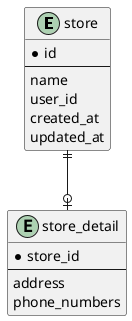 @startuml schema

skinparam linetype ortho


entity store {
  * id
  --
  name
  user_id
  created_at
  updated_at
}

entity store_detail {
  * store_id
  --
  address
  phone_numbers
}


store ||--o| store_detail

@enduml